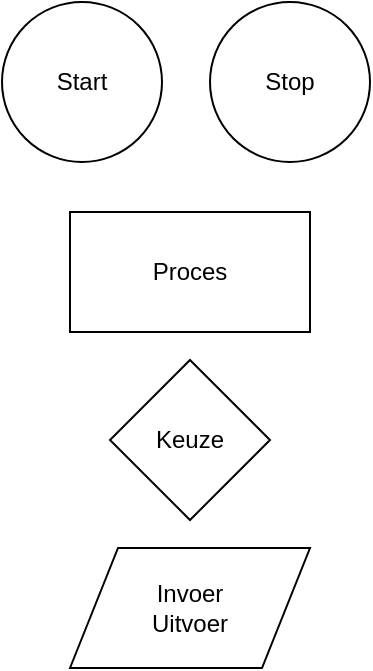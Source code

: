 <mxfile version="13.3.5" type="device"><diagram id="eZYLDUrw4aDSczEMNlme" name="Page-1"><mxGraphModel dx="442" dy="332" grid="0" gridSize="10" guides="1" tooltips="1" connect="1" arrows="1" fold="1" page="1" pageScale="1" pageWidth="827" pageHeight="1169" math="0" shadow="0"><root><mxCell id="0"/><mxCell id="1" parent="0"/><mxCell id="EKEdprkIpmmrgrquoqQV-1" value="Start" style="ellipse;whiteSpace=wrap;html=1;aspect=fixed;" vertex="1" parent="1"><mxGeometry x="34" y="25" width="80" height="80" as="geometry"/></mxCell><mxCell id="EKEdprkIpmmrgrquoqQV-2" value="Stop" style="ellipse;whiteSpace=wrap;html=1;aspect=fixed;" vertex="1" parent="1"><mxGeometry x="138" y="25" width="80" height="80" as="geometry"/></mxCell><mxCell id="EKEdprkIpmmrgrquoqQV-3" value="Proces" style="rounded=0;whiteSpace=wrap;html=1;" vertex="1" parent="1"><mxGeometry x="68" y="130" width="120" height="60" as="geometry"/></mxCell><mxCell id="EKEdprkIpmmrgrquoqQV-4" value="Keuze" style="rhombus;whiteSpace=wrap;html=1;" vertex="1" parent="1"><mxGeometry x="88" y="204" width="80" height="80" as="geometry"/></mxCell><mxCell id="EKEdprkIpmmrgrquoqQV-5" value="Invoer&lt;br&gt;Uitvoer" style="shape=parallelogram;perimeter=parallelogramPerimeter;whiteSpace=wrap;html=1;" vertex="1" parent="1"><mxGeometry x="68" y="298" width="120" height="60" as="geometry"/></mxCell></root></mxGraphModel></diagram></mxfile>